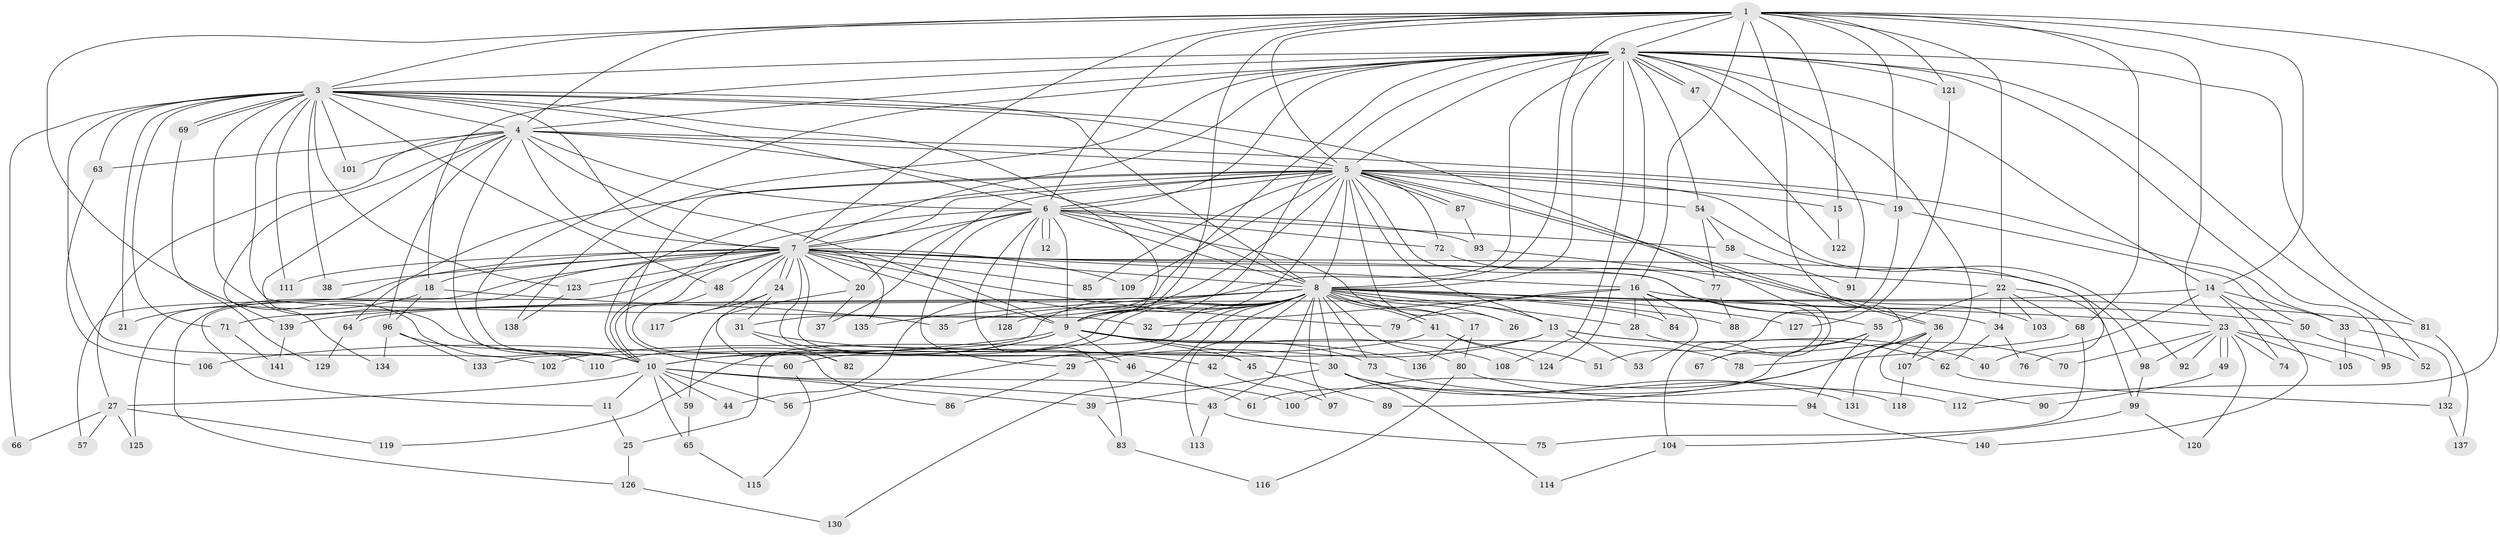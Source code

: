 // Generated by graph-tools (version 1.1) at 2025/13/03/09/25 04:13:44]
// undirected, 141 vertices, 307 edges
graph export_dot {
graph [start="1"]
  node [color=gray90,style=filled];
  1;
  2;
  3;
  4;
  5;
  6;
  7;
  8;
  9;
  10;
  11;
  12;
  13;
  14;
  15;
  16;
  17;
  18;
  19;
  20;
  21;
  22;
  23;
  24;
  25;
  26;
  27;
  28;
  29;
  30;
  31;
  32;
  33;
  34;
  35;
  36;
  37;
  38;
  39;
  40;
  41;
  42;
  43;
  44;
  45;
  46;
  47;
  48;
  49;
  50;
  51;
  52;
  53;
  54;
  55;
  56;
  57;
  58;
  59;
  60;
  61;
  62;
  63;
  64;
  65;
  66;
  67;
  68;
  69;
  70;
  71;
  72;
  73;
  74;
  75;
  76;
  77;
  78;
  79;
  80;
  81;
  82;
  83;
  84;
  85;
  86;
  87;
  88;
  89;
  90;
  91;
  92;
  93;
  94;
  95;
  96;
  97;
  98;
  99;
  100;
  101;
  102;
  103;
  104;
  105;
  106;
  107;
  108;
  109;
  110;
  111;
  112;
  113;
  114;
  115;
  116;
  117;
  118;
  119;
  120;
  121;
  122;
  123;
  124;
  125;
  126;
  127;
  128;
  129;
  130;
  131;
  132;
  133;
  134;
  135;
  136;
  137;
  138;
  139;
  140;
  141;
  1 -- 2;
  1 -- 3;
  1 -- 4;
  1 -- 5;
  1 -- 6;
  1 -- 7;
  1 -- 8;
  1 -- 9;
  1 -- 10;
  1 -- 14;
  1 -- 15;
  1 -- 16;
  1 -- 19;
  1 -- 22;
  1 -- 23;
  1 -- 68;
  1 -- 89;
  1 -- 112;
  1 -- 121;
  2 -- 3;
  2 -- 4;
  2 -- 5;
  2 -- 6;
  2 -- 7;
  2 -- 8;
  2 -- 9;
  2 -- 10;
  2 -- 14;
  2 -- 18;
  2 -- 31;
  2 -- 35;
  2 -- 47;
  2 -- 47;
  2 -- 52;
  2 -- 54;
  2 -- 81;
  2 -- 91;
  2 -- 95;
  2 -- 107;
  2 -- 108;
  2 -- 121;
  2 -- 124;
  2 -- 138;
  3 -- 4;
  3 -- 5;
  3 -- 6;
  3 -- 7;
  3 -- 8;
  3 -- 9;
  3 -- 10;
  3 -- 21;
  3 -- 32;
  3 -- 38;
  3 -- 48;
  3 -- 63;
  3 -- 66;
  3 -- 67;
  3 -- 69;
  3 -- 69;
  3 -- 71;
  3 -- 101;
  3 -- 102;
  3 -- 111;
  3 -- 123;
  4 -- 5;
  4 -- 6;
  4 -- 7;
  4 -- 8;
  4 -- 9;
  4 -- 10;
  4 -- 27;
  4 -- 33;
  4 -- 63;
  4 -- 96;
  4 -- 101;
  4 -- 134;
  4 -- 139;
  5 -- 6;
  5 -- 7;
  5 -- 8;
  5 -- 9;
  5 -- 10;
  5 -- 13;
  5 -- 15;
  5 -- 19;
  5 -- 26;
  5 -- 36;
  5 -- 36;
  5 -- 37;
  5 -- 44;
  5 -- 54;
  5 -- 55;
  5 -- 60;
  5 -- 64;
  5 -- 72;
  5 -- 85;
  5 -- 87;
  5 -- 87;
  5 -- 92;
  5 -- 109;
  6 -- 7;
  6 -- 8;
  6 -- 9;
  6 -- 10;
  6 -- 12;
  6 -- 12;
  6 -- 17;
  6 -- 20;
  6 -- 29;
  6 -- 58;
  6 -- 72;
  6 -- 83;
  6 -- 93;
  6 -- 128;
  7 -- 8;
  7 -- 9;
  7 -- 10;
  7 -- 11;
  7 -- 16;
  7 -- 18;
  7 -- 20;
  7 -- 22;
  7 -- 24;
  7 -- 24;
  7 -- 34;
  7 -- 38;
  7 -- 45;
  7 -- 46;
  7 -- 48;
  7 -- 57;
  7 -- 79;
  7 -- 85;
  7 -- 98;
  7 -- 109;
  7 -- 111;
  7 -- 117;
  7 -- 123;
  7 -- 125;
  7 -- 126;
  7 -- 135;
  8 -- 9;
  8 -- 10;
  8 -- 13;
  8 -- 17;
  8 -- 23;
  8 -- 25;
  8 -- 26;
  8 -- 28;
  8 -- 30;
  8 -- 41;
  8 -- 41;
  8 -- 42;
  8 -- 43;
  8 -- 56;
  8 -- 64;
  8 -- 73;
  8 -- 80;
  8 -- 81;
  8 -- 84;
  8 -- 88;
  8 -- 97;
  8 -- 113;
  8 -- 119;
  8 -- 127;
  8 -- 128;
  8 -- 130;
  8 -- 133;
  8 -- 135;
  8 -- 139;
  9 -- 10;
  9 -- 30;
  9 -- 45;
  9 -- 46;
  9 -- 73;
  9 -- 78;
  9 -- 106;
  9 -- 108;
  9 -- 110;
  9 -- 136;
  10 -- 11;
  10 -- 27;
  10 -- 39;
  10 -- 43;
  10 -- 44;
  10 -- 56;
  10 -- 59;
  10 -- 65;
  10 -- 100;
  11 -- 25;
  13 -- 29;
  13 -- 40;
  13 -- 53;
  13 -- 62;
  13 -- 102;
  14 -- 33;
  14 -- 40;
  14 -- 71;
  14 -- 74;
  14 -- 140;
  15 -- 122;
  16 -- 28;
  16 -- 32;
  16 -- 50;
  16 -- 53;
  16 -- 79;
  16 -- 84;
  16 -- 104;
  17 -- 80;
  17 -- 136;
  18 -- 21;
  18 -- 35;
  18 -- 96;
  19 -- 50;
  19 -- 51;
  20 -- 37;
  20 -- 59;
  22 -- 34;
  22 -- 55;
  22 -- 68;
  22 -- 99;
  22 -- 103;
  23 -- 49;
  23 -- 49;
  23 -- 70;
  23 -- 74;
  23 -- 92;
  23 -- 95;
  23 -- 98;
  23 -- 105;
  23 -- 120;
  24 -- 31;
  24 -- 82;
  24 -- 117;
  25 -- 126;
  27 -- 57;
  27 -- 66;
  27 -- 119;
  27 -- 125;
  28 -- 70;
  29 -- 86;
  30 -- 39;
  30 -- 94;
  30 -- 114;
  30 -- 131;
  31 -- 42;
  31 -- 82;
  33 -- 105;
  33 -- 132;
  34 -- 62;
  34 -- 76;
  36 -- 90;
  36 -- 100;
  36 -- 107;
  36 -- 131;
  39 -- 83;
  41 -- 51;
  41 -- 60;
  41 -- 124;
  42 -- 97;
  43 -- 75;
  43 -- 113;
  45 -- 89;
  46 -- 61;
  47 -- 122;
  48 -- 86;
  49 -- 90;
  50 -- 52;
  54 -- 58;
  54 -- 76;
  54 -- 77;
  55 -- 61;
  55 -- 67;
  55 -- 94;
  58 -- 91;
  59 -- 65;
  60 -- 115;
  62 -- 132;
  63 -- 106;
  64 -- 129;
  65 -- 115;
  68 -- 75;
  68 -- 78;
  69 -- 129;
  71 -- 141;
  72 -- 77;
  73 -- 118;
  77 -- 88;
  80 -- 112;
  80 -- 116;
  81 -- 137;
  83 -- 116;
  87 -- 93;
  93 -- 103;
  94 -- 140;
  96 -- 110;
  96 -- 133;
  96 -- 134;
  98 -- 99;
  99 -- 104;
  99 -- 120;
  104 -- 114;
  107 -- 118;
  121 -- 127;
  123 -- 138;
  126 -- 130;
  132 -- 137;
  139 -- 141;
}
